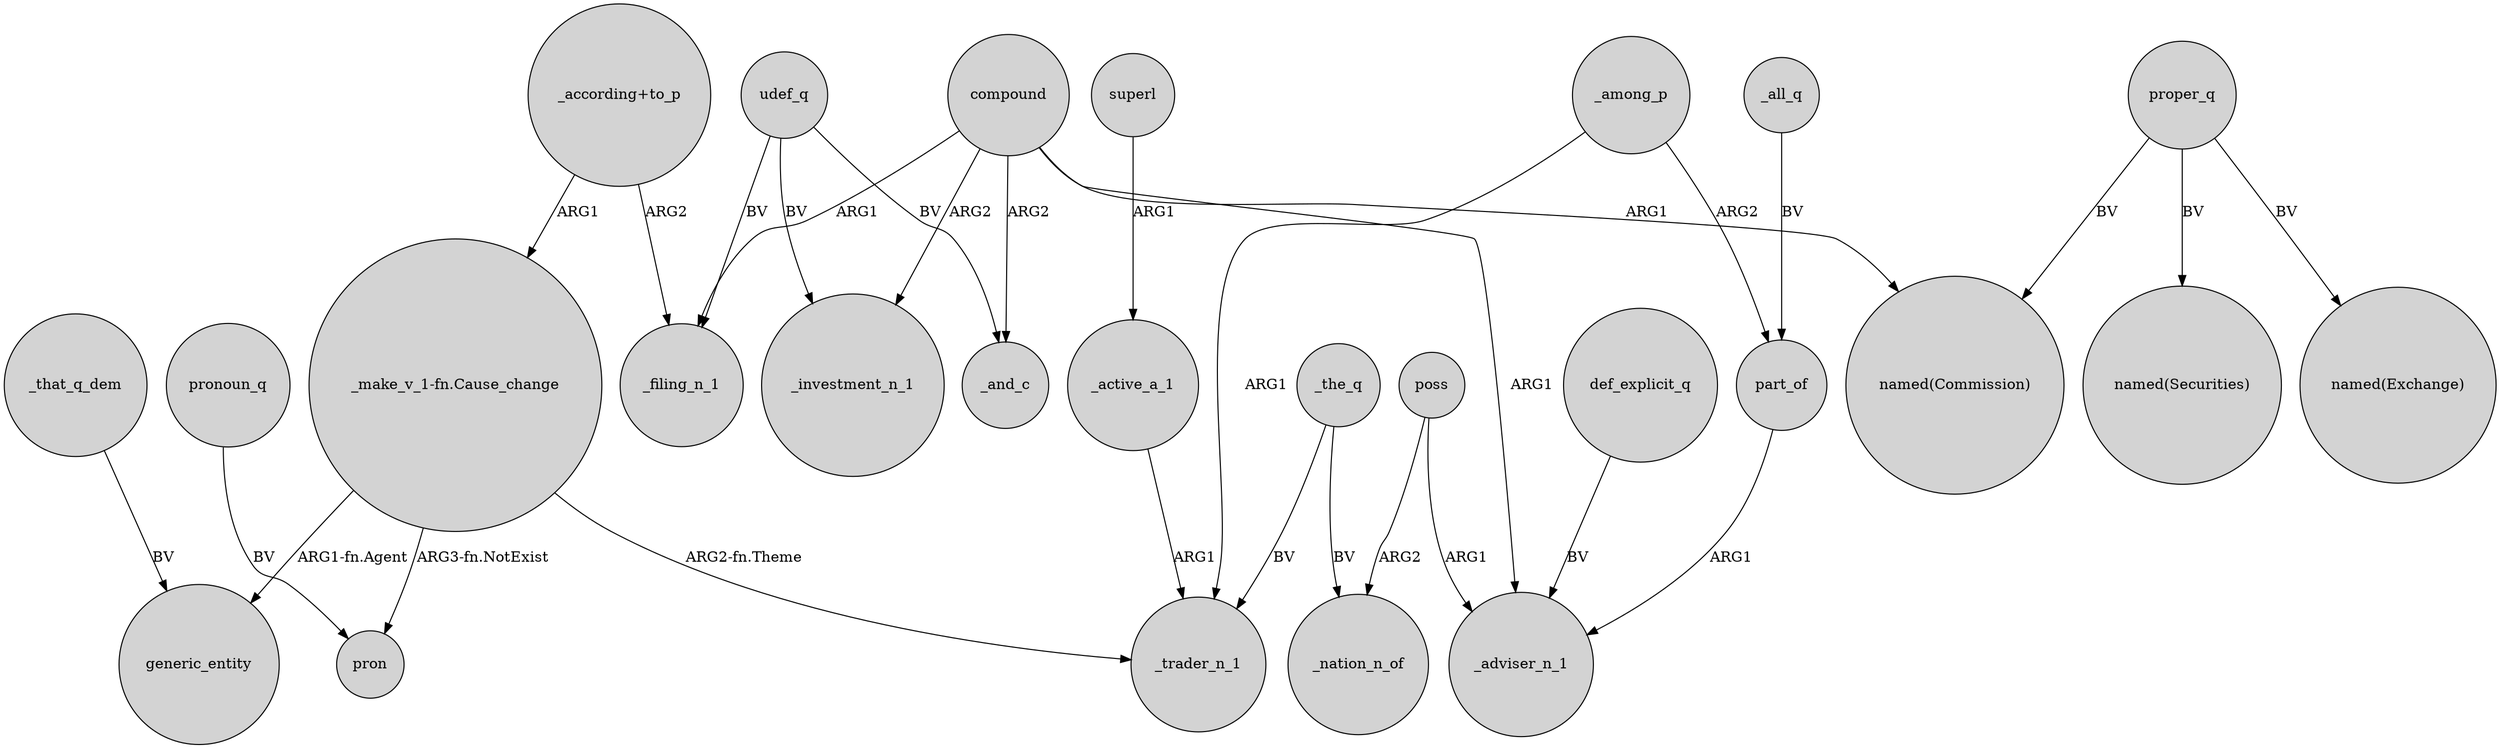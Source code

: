 digraph {
	node [shape=circle style=filled]
	compound -> _filing_n_1 [label=ARG1]
	udef_q -> _filing_n_1 [label=BV]
	compound -> "named(Commission)" [label=ARG1]
	_all_q -> part_of [label=BV]
	proper_q -> "named(Commission)" [label=BV]
	_that_q_dem -> generic_entity [label=BV]
	compound -> _investment_n_1 [label=ARG2]
	proper_q -> "named(Exchange)" [label=BV]
	_among_p -> _trader_n_1 [label=ARG1]
	def_explicit_q -> _adviser_n_1 [label=BV]
	_active_a_1 -> _trader_n_1 [label=ARG1]
	"_make_v_1-fn.Cause_change" -> _trader_n_1 [label="ARG2-fn.Theme"]
	pronoun_q -> pron [label=BV]
	compound -> _and_c [label=ARG2]
	compound -> _adviser_n_1 [label=ARG1]
	_the_q -> _nation_n_of [label=BV]
	"_make_v_1-fn.Cause_change" -> pron [label="ARG3-fn.NotExist"]
	part_of -> _adviser_n_1 [label=ARG1]
	"_make_v_1-fn.Cause_change" -> generic_entity [label="ARG1-fn.Agent"]
	_among_p -> part_of [label=ARG2]
	"_according+to_p" -> "_make_v_1-fn.Cause_change" [label=ARG1]
	proper_q -> "named(Securities)" [label=BV]
	poss -> _nation_n_of [label=ARG2]
	_the_q -> _trader_n_1 [label=BV]
	udef_q -> _investment_n_1 [label=BV]
	superl -> _active_a_1 [label=ARG1]
	udef_q -> _and_c [label=BV]
	"_according+to_p" -> _filing_n_1 [label=ARG2]
	poss -> _adviser_n_1 [label=ARG1]
}
